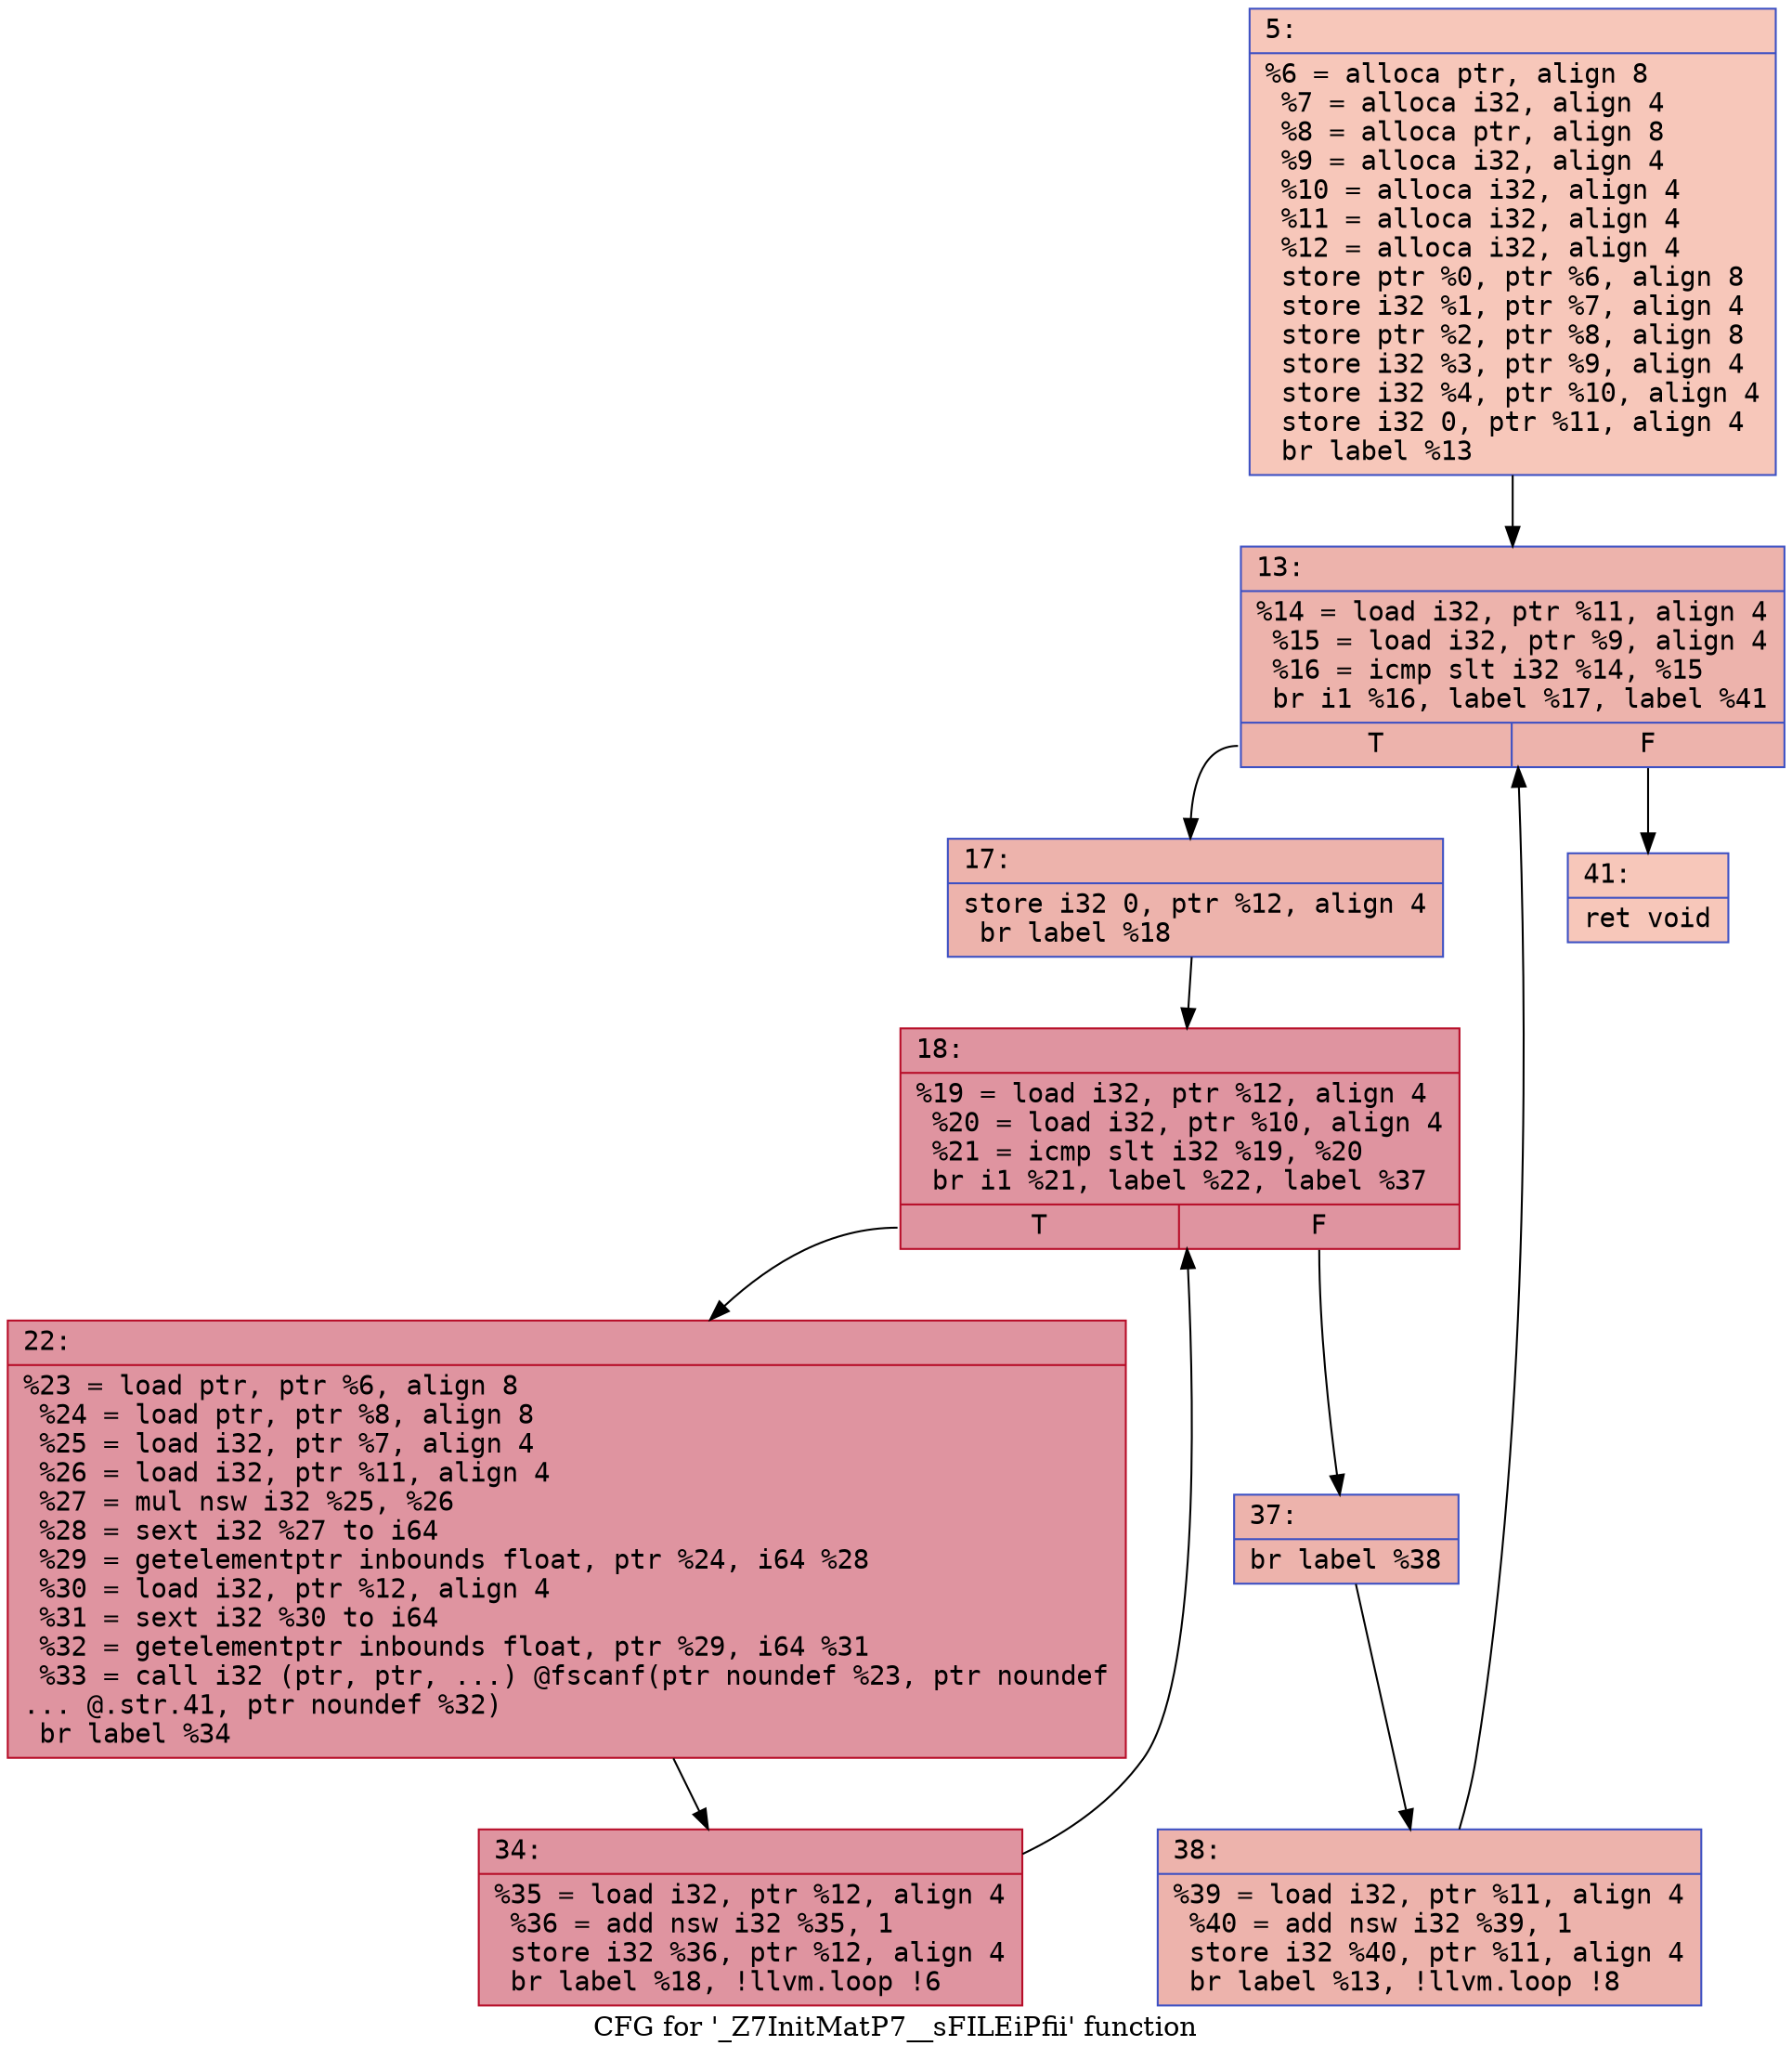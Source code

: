 digraph "CFG for '_Z7InitMatP7__sFILEiPfii' function" {
	label="CFG for '_Z7InitMatP7__sFILEiPfii' function";

	Node0x6000038af390 [shape=record,color="#3d50c3ff", style=filled, fillcolor="#ec7f6370" fontname="Courier",label="{5:\l|  %6 = alloca ptr, align 8\l  %7 = alloca i32, align 4\l  %8 = alloca ptr, align 8\l  %9 = alloca i32, align 4\l  %10 = alloca i32, align 4\l  %11 = alloca i32, align 4\l  %12 = alloca i32, align 4\l  store ptr %0, ptr %6, align 8\l  store i32 %1, ptr %7, align 4\l  store ptr %2, ptr %8, align 8\l  store i32 %3, ptr %9, align 4\l  store i32 %4, ptr %10, align 4\l  store i32 0, ptr %11, align 4\l  br label %13\l}"];
	Node0x6000038af390 -> Node0x6000038af3e0[tooltip="5 -> 13\nProbability 100.00%" ];
	Node0x6000038af3e0 [shape=record,color="#3d50c3ff", style=filled, fillcolor="#d6524470" fontname="Courier",label="{13:\l|  %14 = load i32, ptr %11, align 4\l  %15 = load i32, ptr %9, align 4\l  %16 = icmp slt i32 %14, %15\l  br i1 %16, label %17, label %41\l|{<s0>T|<s1>F}}"];
	Node0x6000038af3e0:s0 -> Node0x6000038af430[tooltip="13 -> 17\nProbability 96.88%" ];
	Node0x6000038af3e0:s1 -> Node0x6000038af610[tooltip="13 -> 41\nProbability 3.12%" ];
	Node0x6000038af430 [shape=record,color="#3d50c3ff", style=filled, fillcolor="#d6524470" fontname="Courier",label="{17:\l|  store i32 0, ptr %12, align 4\l  br label %18\l}"];
	Node0x6000038af430 -> Node0x6000038af480[tooltip="17 -> 18\nProbability 100.00%" ];
	Node0x6000038af480 [shape=record,color="#b70d28ff", style=filled, fillcolor="#b70d2870" fontname="Courier",label="{18:\l|  %19 = load i32, ptr %12, align 4\l  %20 = load i32, ptr %10, align 4\l  %21 = icmp slt i32 %19, %20\l  br i1 %21, label %22, label %37\l|{<s0>T|<s1>F}}"];
	Node0x6000038af480:s0 -> Node0x6000038af4d0[tooltip="18 -> 22\nProbability 96.88%" ];
	Node0x6000038af480:s1 -> Node0x6000038af570[tooltip="18 -> 37\nProbability 3.12%" ];
	Node0x6000038af4d0 [shape=record,color="#b70d28ff", style=filled, fillcolor="#b70d2870" fontname="Courier",label="{22:\l|  %23 = load ptr, ptr %6, align 8\l  %24 = load ptr, ptr %8, align 8\l  %25 = load i32, ptr %7, align 4\l  %26 = load i32, ptr %11, align 4\l  %27 = mul nsw i32 %25, %26\l  %28 = sext i32 %27 to i64\l  %29 = getelementptr inbounds float, ptr %24, i64 %28\l  %30 = load i32, ptr %12, align 4\l  %31 = sext i32 %30 to i64\l  %32 = getelementptr inbounds float, ptr %29, i64 %31\l  %33 = call i32 (ptr, ptr, ...) @fscanf(ptr noundef %23, ptr noundef\l... @.str.41, ptr noundef %32)\l  br label %34\l}"];
	Node0x6000038af4d0 -> Node0x6000038af520[tooltip="22 -> 34\nProbability 100.00%" ];
	Node0x6000038af520 [shape=record,color="#b70d28ff", style=filled, fillcolor="#b70d2870" fontname="Courier",label="{34:\l|  %35 = load i32, ptr %12, align 4\l  %36 = add nsw i32 %35, 1\l  store i32 %36, ptr %12, align 4\l  br label %18, !llvm.loop !6\l}"];
	Node0x6000038af520 -> Node0x6000038af480[tooltip="34 -> 18\nProbability 100.00%" ];
	Node0x6000038af570 [shape=record,color="#3d50c3ff", style=filled, fillcolor="#d6524470" fontname="Courier",label="{37:\l|  br label %38\l}"];
	Node0x6000038af570 -> Node0x6000038af5c0[tooltip="37 -> 38\nProbability 100.00%" ];
	Node0x6000038af5c0 [shape=record,color="#3d50c3ff", style=filled, fillcolor="#d6524470" fontname="Courier",label="{38:\l|  %39 = load i32, ptr %11, align 4\l  %40 = add nsw i32 %39, 1\l  store i32 %40, ptr %11, align 4\l  br label %13, !llvm.loop !8\l}"];
	Node0x6000038af5c0 -> Node0x6000038af3e0[tooltip="38 -> 13\nProbability 100.00%" ];
	Node0x6000038af610 [shape=record,color="#3d50c3ff", style=filled, fillcolor="#ec7f6370" fontname="Courier",label="{41:\l|  ret void\l}"];
}
